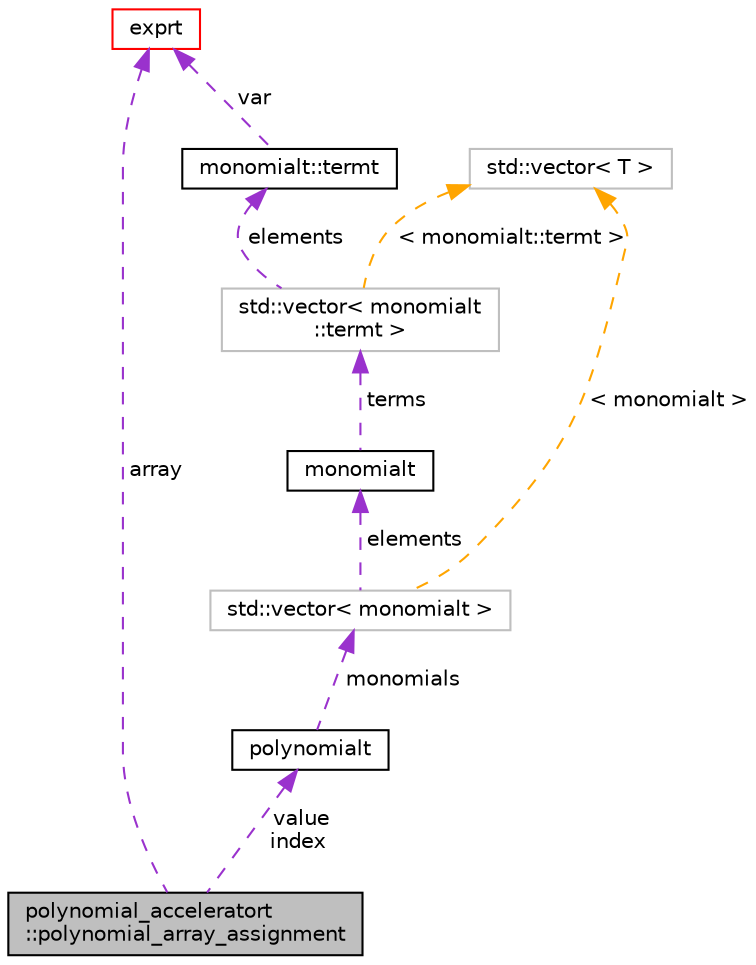 digraph "polynomial_acceleratort::polynomial_array_assignment"
{
 // LATEX_PDF_SIZE
  bgcolor="transparent";
  edge [fontname="Helvetica",fontsize="10",labelfontname="Helvetica",labelfontsize="10"];
  node [fontname="Helvetica",fontsize="10",shape=record];
  Node1 [label="polynomial_acceleratort\l::polynomial_array_assignment",height=0.2,width=0.4,color="black", fillcolor="grey75", style="filled", fontcolor="black",tooltip=" "];
  Node2 -> Node1 [dir="back",color="darkorchid3",fontsize="10",style="dashed",label=" value\nindex" ,fontname="Helvetica"];
  Node2 [label="polynomialt",height=0.2,width=0.4,color="black",URL="$classpolynomialt.html",tooltip=" "];
  Node3 -> Node2 [dir="back",color="darkorchid3",fontsize="10",style="dashed",label=" monomials" ,fontname="Helvetica"];
  Node3 [label="std::vector\< monomialt \>",height=0.2,width=0.4,color="grey75",tooltip=" "];
  Node4 -> Node3 [dir="back",color="darkorchid3",fontsize="10",style="dashed",label=" elements" ,fontname="Helvetica"];
  Node4 [label="monomialt",height=0.2,width=0.4,color="black",URL="$classmonomialt.html",tooltip=" "];
  Node5 -> Node4 [dir="back",color="darkorchid3",fontsize="10",style="dashed",label=" terms" ,fontname="Helvetica"];
  Node5 [label="std::vector\< monomialt\l::termt \>",height=0.2,width=0.4,color="grey75",tooltip=" "];
  Node6 -> Node5 [dir="back",color="darkorchid3",fontsize="10",style="dashed",label=" elements" ,fontname="Helvetica"];
  Node6 [label="monomialt::termt",height=0.2,width=0.4,color="black",URL="$structmonomialt_1_1termt.html",tooltip=" "];
  Node7 -> Node6 [dir="back",color="darkorchid3",fontsize="10",style="dashed",label=" var" ,fontname="Helvetica"];
  Node7 [label="exprt",height=0.2,width=0.4,color="red",URL="$classexprt.html",tooltip="Base class for all expressions."];
  Node13 -> Node5 [dir="back",color="orange",fontsize="10",style="dashed",label=" \< monomialt::termt \>" ,fontname="Helvetica"];
  Node13 [label="std::vector\< T \>",height=0.2,width=0.4,color="grey75",tooltip="STL class."];
  Node13 -> Node3 [dir="back",color="orange",fontsize="10",style="dashed",label=" \< monomialt \>" ,fontname="Helvetica"];
  Node7 -> Node1 [dir="back",color="darkorchid3",fontsize="10",style="dashed",label=" array" ,fontname="Helvetica"];
}
